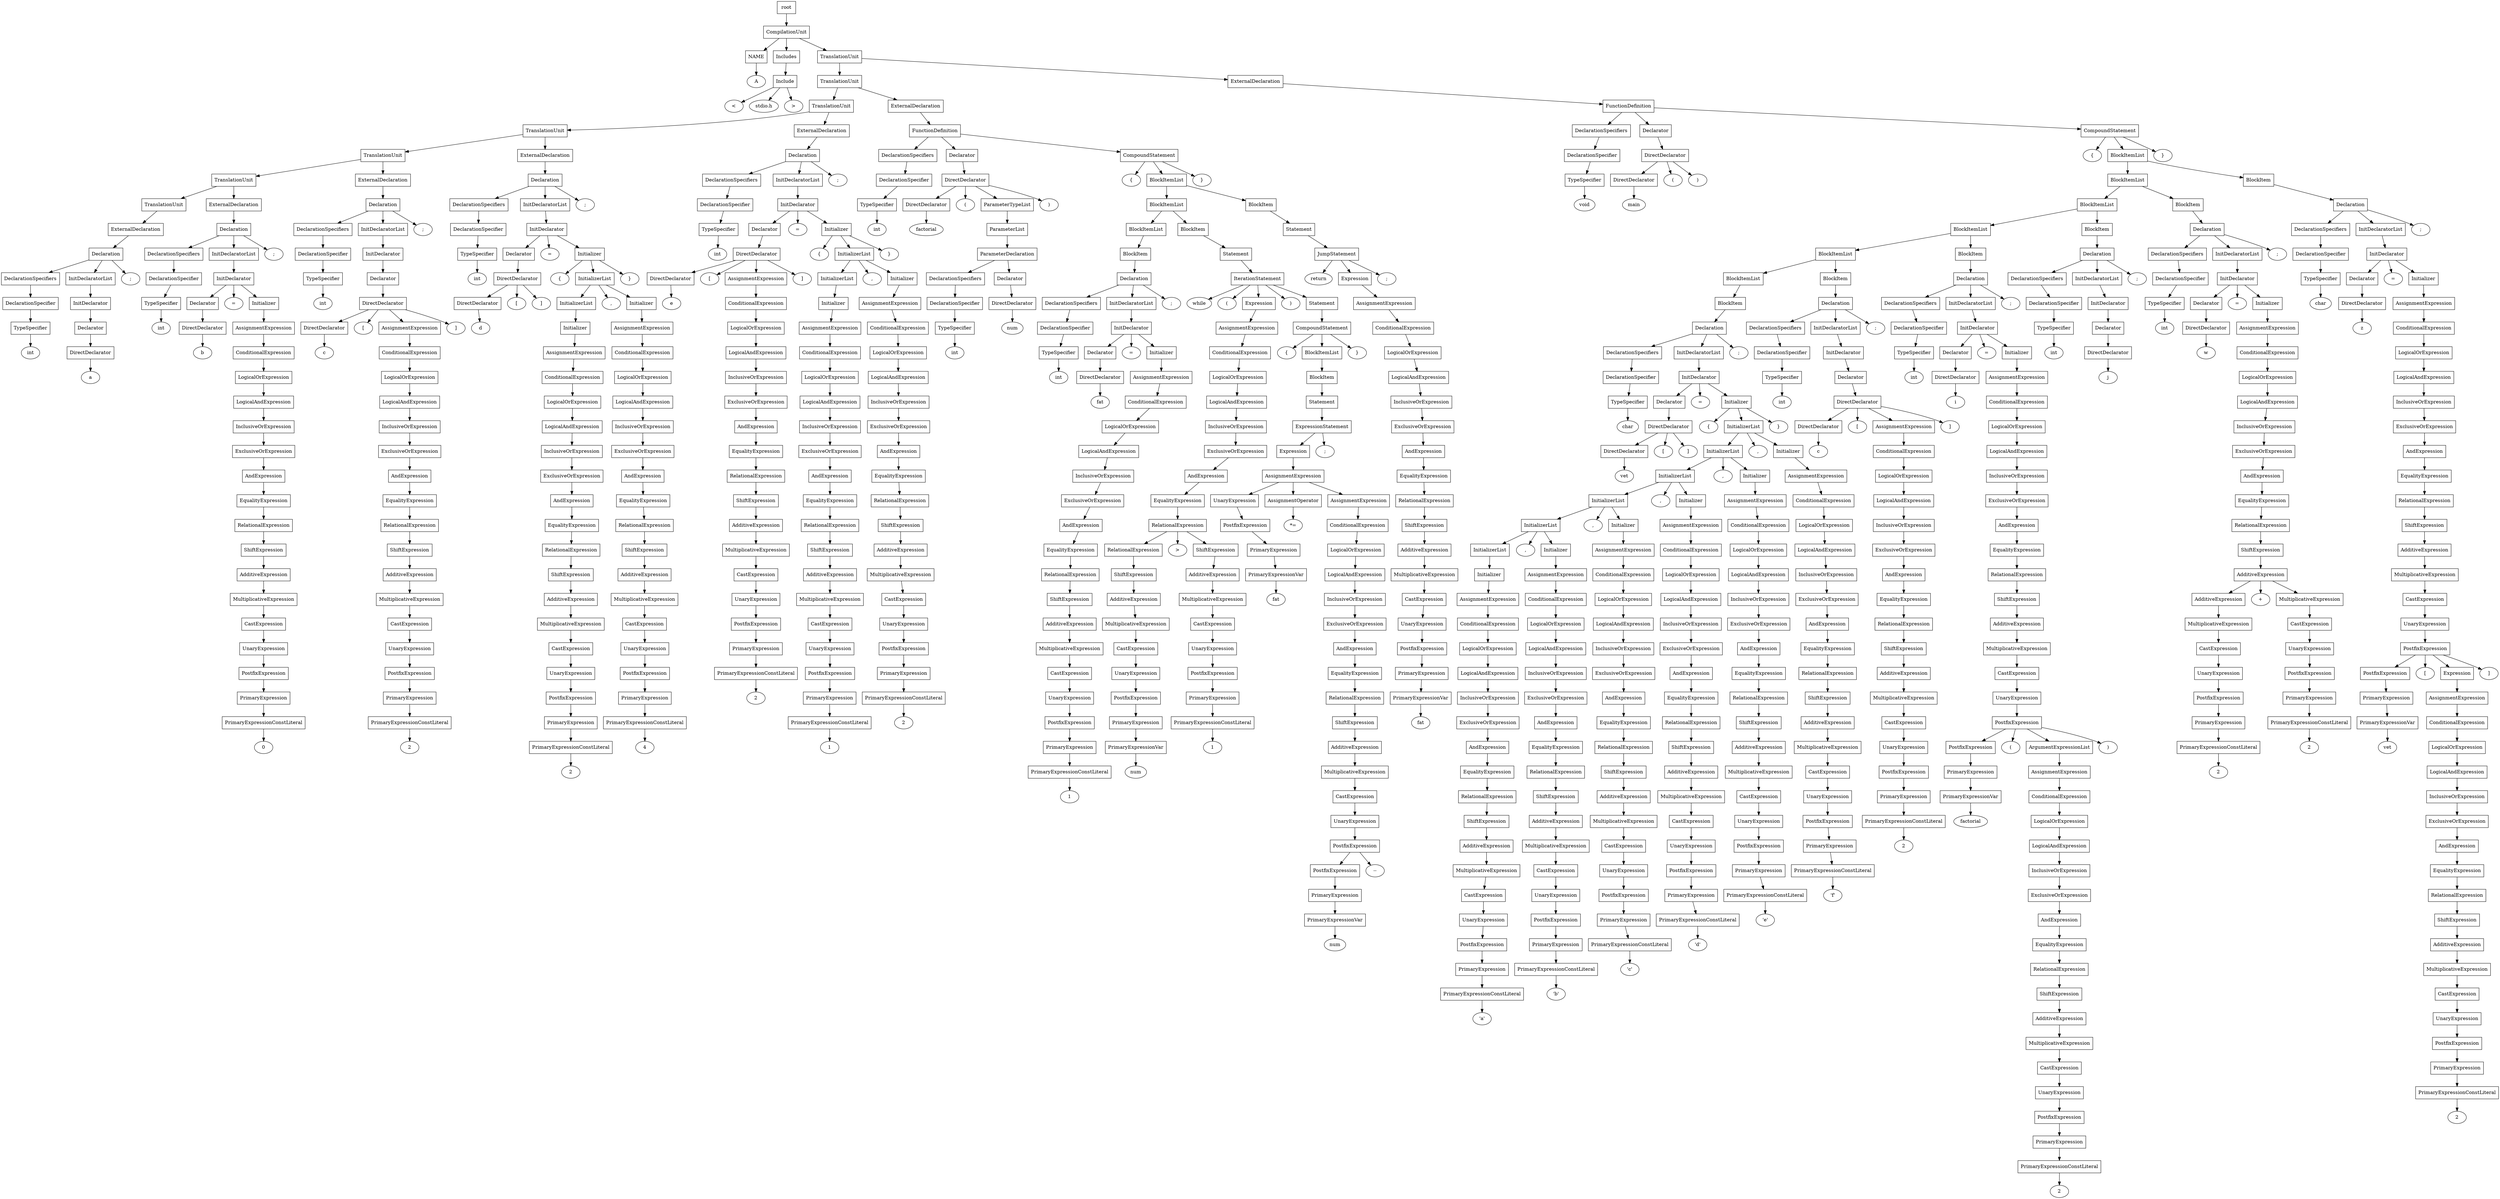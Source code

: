 digraph G {
	splines="TRUE";
	n_0 [label="root", shape="rectangle"]
	n_0 -> n_1
	n_1 [label="CompilationUnit", shape="rectangle"]
	n_1 -> n_2
	n_2 [label="NAME", shape="rectangle"]
	n_2 -> n_5
	n_5 [label="A", shape="ellipse"]
	n_1 -> n_3
	n_3 [label="Includes", shape="rectangle"]
	n_3 -> n_6
	n_6 [label="Include", shape="rectangle"]
	n_6 -> n_9
	n_9 [label="<", shape="ellipse"]
	n_6 -> n_10
	n_10 [label="stdio.h", shape="ellipse"]
	n_6 -> n_11
	n_11 [label=">", shape="ellipse"]
	n_1 -> n_4
	n_4 [label="TranslationUnit", shape="rectangle"]
	n_4 -> n_7
	n_7 [label="TranslationUnit", shape="rectangle"]
	n_7 -> n_12
	n_12 [label="TranslationUnit", shape="rectangle"]
	n_12 -> n_15
	n_15 [label="TranslationUnit", shape="rectangle"]
	n_15 -> n_21
	n_21 [label="TranslationUnit", shape="rectangle"]
	n_21 -> n_32
	n_32 [label="TranslationUnit", shape="rectangle"]
	n_32 -> n_49
	n_49 [label="TranslationUnit", shape="rectangle"]
	n_49 -> n_69
	n_69 [label="ExternalDeclaration", shape="rectangle"]
	n_69 -> n_92
	n_92 [label="Declaration", shape="rectangle"]
	n_92 -> n_119
	n_119 [label="DeclarationSpecifiers", shape="rectangle"]
	n_119 -> n_157
	n_157 [label="DeclarationSpecifier", shape="rectangle"]
	n_157 -> n_200
	n_200 [label="TypeSpecifier", shape="rectangle"]
	n_200 -> n_235
	n_235 [label="int", shape="ellipse"]
	n_92 -> n_120
	n_120 [label="InitDeclaratorList", shape="rectangle"]
	n_120 -> n_158
	n_158 [label="InitDeclarator", shape="rectangle"]
	n_158 -> n_201
	n_201 [label="Declarator", shape="rectangle"]
	n_201 -> n_236
	n_236 [label="DirectDeclarator", shape="rectangle"]
	n_236 -> n_270
	n_270 [label="a", shape="ellipse"]
	n_92 -> n_121
	n_121 [label=";", shape="ellipse"]
	n_32 -> n_50
	n_50 [label="ExternalDeclaration", shape="rectangle"]
	n_50 -> n_70
	n_70 [label="Declaration", shape="rectangle"]
	n_70 -> n_93
	n_93 [label="DeclarationSpecifiers", shape="rectangle"]
	n_93 -> n_122
	n_122 [label="DeclarationSpecifier", shape="rectangle"]
	n_122 -> n_159
	n_159 [label="TypeSpecifier", shape="rectangle"]
	n_159 -> n_202
	n_202 [label="int", shape="ellipse"]
	n_70 -> n_94
	n_94 [label="InitDeclaratorList", shape="rectangle"]
	n_94 -> n_123
	n_123 [label="InitDeclarator", shape="rectangle"]
	n_123 -> n_160
	n_160 [label="Declarator", shape="rectangle"]
	n_160 -> n_203
	n_203 [label="DirectDeclarator", shape="rectangle"]
	n_203 -> n_237
	n_237 [label="b", shape="ellipse"]
	n_123 -> n_161
	n_161 [label="=", shape="ellipse"]
	n_123 -> n_162
	n_162 [label="Initializer", shape="rectangle"]
	n_162 -> n_204
	n_204 [label="AssignmentExpression", shape="rectangle"]
	n_204 -> n_238
	n_238 [label="ConditionalExpression", shape="rectangle"]
	n_238 -> n_271
	n_271 [label="LogicalOrExpression", shape="rectangle"]
	n_271 -> n_294
	n_294 [label="LogicalAndExpression", shape="rectangle"]
	n_294 -> n_316
	n_316 [label="InclusiveOrExpression", shape="rectangle"]
	n_316 -> n_339
	n_339 [label="ExclusiveOrExpression", shape="rectangle"]
	n_339 -> n_362
	n_362 [label="AndExpression", shape="rectangle"]
	n_362 -> n_382
	n_382 [label="EqualityExpression", shape="rectangle"]
	n_382 -> n_404
	n_404 [label="RelationalExpression", shape="rectangle"]
	n_404 -> n_427
	n_427 [label="ShiftExpression", shape="rectangle"]
	n_427 -> n_452
	n_452 [label="AdditiveExpression", shape="rectangle"]
	n_452 -> n_475
	n_475 [label="MultiplicativeExpression", shape="rectangle"]
	n_475 -> n_500
	n_500 [label="CastExpression", shape="rectangle"]
	n_500 -> n_523
	n_523 [label="UnaryExpression", shape="rectangle"]
	n_523 -> n_546
	n_546 [label="PostfixExpression", shape="rectangle"]
	n_546 -> n_572
	n_572 [label="PrimaryExpression", shape="rectangle"]
	n_572 -> n_596
	n_596 [label="PrimaryExpressionConstLiteral", shape="rectangle"]
	n_596 -> n_619
	n_619 [label="0", shape="ellipse"]
	n_70 -> n_95
	n_95 [label=";", shape="ellipse"]
	n_21 -> n_33
	n_33 [label="ExternalDeclaration", shape="rectangle"]
	n_33 -> n_51
	n_51 [label="Declaration", shape="rectangle"]
	n_51 -> n_71
	n_71 [label="DeclarationSpecifiers", shape="rectangle"]
	n_71 -> n_96
	n_96 [label="DeclarationSpecifier", shape="rectangle"]
	n_96 -> n_124
	n_124 [label="TypeSpecifier", shape="rectangle"]
	n_124 -> n_163
	n_163 [label="int", shape="ellipse"]
	n_51 -> n_72
	n_72 [label="InitDeclaratorList", shape="rectangle"]
	n_72 -> n_97
	n_97 [label="InitDeclarator", shape="rectangle"]
	n_97 -> n_125
	n_125 [label="Declarator", shape="rectangle"]
	n_125 -> n_164
	n_164 [label="DirectDeclarator", shape="rectangle"]
	n_164 -> n_205
	n_205 [label="DirectDeclarator", shape="rectangle"]
	n_205 -> n_239
	n_239 [label="c", shape="ellipse"]
	n_164 -> n_206
	n_206 [label="[", shape="ellipse"]
	n_164 -> n_207
	n_207 [label="AssignmentExpression", shape="rectangle"]
	n_207 -> n_240
	n_240 [label="ConditionalExpression", shape="rectangle"]
	n_240 -> n_272
	n_272 [label="LogicalOrExpression", shape="rectangle"]
	n_272 -> n_295
	n_295 [label="LogicalAndExpression", shape="rectangle"]
	n_295 -> n_317
	n_317 [label="InclusiveOrExpression", shape="rectangle"]
	n_317 -> n_340
	n_340 [label="ExclusiveOrExpression", shape="rectangle"]
	n_340 -> n_363
	n_363 [label="AndExpression", shape="rectangle"]
	n_363 -> n_383
	n_383 [label="EqualityExpression", shape="rectangle"]
	n_383 -> n_405
	n_405 [label="RelationalExpression", shape="rectangle"]
	n_405 -> n_428
	n_428 [label="ShiftExpression", shape="rectangle"]
	n_428 -> n_453
	n_453 [label="AdditiveExpression", shape="rectangle"]
	n_453 -> n_476
	n_476 [label="MultiplicativeExpression", shape="rectangle"]
	n_476 -> n_501
	n_501 [label="CastExpression", shape="rectangle"]
	n_501 -> n_524
	n_524 [label="UnaryExpression", shape="rectangle"]
	n_524 -> n_547
	n_547 [label="PostfixExpression", shape="rectangle"]
	n_547 -> n_573
	n_573 [label="PrimaryExpression", shape="rectangle"]
	n_573 -> n_597
	n_597 [label="PrimaryExpressionConstLiteral", shape="rectangle"]
	n_597 -> n_620
	n_620 [label="2", shape="ellipse"]
	n_164 -> n_208
	n_208 [label="]", shape="ellipse"]
	n_51 -> n_73
	n_73 [label=";", shape="ellipse"]
	n_15 -> n_22
	n_22 [label="ExternalDeclaration", shape="rectangle"]
	n_22 -> n_34
	n_34 [label="Declaration", shape="rectangle"]
	n_34 -> n_52
	n_52 [label="DeclarationSpecifiers", shape="rectangle"]
	n_52 -> n_74
	n_74 [label="DeclarationSpecifier", shape="rectangle"]
	n_74 -> n_98
	n_98 [label="TypeSpecifier", shape="rectangle"]
	n_98 -> n_126
	n_126 [label="int", shape="ellipse"]
	n_34 -> n_53
	n_53 [label="InitDeclaratorList", shape="rectangle"]
	n_53 -> n_75
	n_75 [label="InitDeclarator", shape="rectangle"]
	n_75 -> n_99
	n_99 [label="Declarator", shape="rectangle"]
	n_99 -> n_127
	n_127 [label="DirectDeclarator", shape="rectangle"]
	n_127 -> n_165
	n_165 [label="DirectDeclarator", shape="rectangle"]
	n_165 -> n_209
	n_209 [label="d", shape="ellipse"]
	n_127 -> n_166
	n_166 [label="[", shape="ellipse"]
	n_127 -> n_167
	n_167 [label="]", shape="ellipse"]
	n_75 -> n_100
	n_100 [label="=", shape="ellipse"]
	n_75 -> n_101
	n_101 [label="Initializer", shape="rectangle"]
	n_101 -> n_128
	n_128 [label="{", shape="ellipse"]
	n_101 -> n_129
	n_129 [label="InitializerList", shape="rectangle"]
	n_129 -> n_168
	n_168 [label="InitializerList", shape="rectangle"]
	n_168 -> n_210
	n_210 [label="Initializer", shape="rectangle"]
	n_210 -> n_241
	n_241 [label="AssignmentExpression", shape="rectangle"]
	n_241 -> n_273
	n_273 [label="ConditionalExpression", shape="rectangle"]
	n_273 -> n_296
	n_296 [label="LogicalOrExpression", shape="rectangle"]
	n_296 -> n_318
	n_318 [label="LogicalAndExpression", shape="rectangle"]
	n_318 -> n_341
	n_341 [label="InclusiveOrExpression", shape="rectangle"]
	n_341 -> n_364
	n_364 [label="ExclusiveOrExpression", shape="rectangle"]
	n_364 -> n_384
	n_384 [label="AndExpression", shape="rectangle"]
	n_384 -> n_406
	n_406 [label="EqualityExpression", shape="rectangle"]
	n_406 -> n_429
	n_429 [label="RelationalExpression", shape="rectangle"]
	n_429 -> n_454
	n_454 [label="ShiftExpression", shape="rectangle"]
	n_454 -> n_477
	n_477 [label="AdditiveExpression", shape="rectangle"]
	n_477 -> n_502
	n_502 [label="MultiplicativeExpression", shape="rectangle"]
	n_502 -> n_525
	n_525 [label="CastExpression", shape="rectangle"]
	n_525 -> n_548
	n_548 [label="UnaryExpression", shape="rectangle"]
	n_548 -> n_574
	n_574 [label="PostfixExpression", shape="rectangle"]
	n_574 -> n_598
	n_598 [label="PrimaryExpression", shape="rectangle"]
	n_598 -> n_621
	n_621 [label="PrimaryExpressionConstLiteral", shape="rectangle"]
	n_621 -> n_643
	n_643 [label="2", shape="ellipse"]
	n_129 -> n_169
	n_169 [label=",", shape="ellipse"]
	n_129 -> n_170
	n_170 [label="Initializer", shape="rectangle"]
	n_170 -> n_211
	n_211 [label="AssignmentExpression", shape="rectangle"]
	n_211 -> n_242
	n_242 [label="ConditionalExpression", shape="rectangle"]
	n_242 -> n_274
	n_274 [label="LogicalOrExpression", shape="rectangle"]
	n_274 -> n_297
	n_297 [label="LogicalAndExpression", shape="rectangle"]
	n_297 -> n_319
	n_319 [label="InclusiveOrExpression", shape="rectangle"]
	n_319 -> n_342
	n_342 [label="ExclusiveOrExpression", shape="rectangle"]
	n_342 -> n_365
	n_365 [label="AndExpression", shape="rectangle"]
	n_365 -> n_385
	n_385 [label="EqualityExpression", shape="rectangle"]
	n_385 -> n_407
	n_407 [label="RelationalExpression", shape="rectangle"]
	n_407 -> n_430
	n_430 [label="ShiftExpression", shape="rectangle"]
	n_430 -> n_455
	n_455 [label="AdditiveExpression", shape="rectangle"]
	n_455 -> n_478
	n_478 [label="MultiplicativeExpression", shape="rectangle"]
	n_478 -> n_503
	n_503 [label="CastExpression", shape="rectangle"]
	n_503 -> n_526
	n_526 [label="UnaryExpression", shape="rectangle"]
	n_526 -> n_549
	n_549 [label="PostfixExpression", shape="rectangle"]
	n_549 -> n_575
	n_575 [label="PrimaryExpression", shape="rectangle"]
	n_575 -> n_599
	n_599 [label="PrimaryExpressionConstLiteral", shape="rectangle"]
	n_599 -> n_622
	n_622 [label="4", shape="ellipse"]
	n_101 -> n_130
	n_130 [label="}", shape="ellipse"]
	n_34 -> n_54
	n_54 [label=";", shape="ellipse"]
	n_12 -> n_16
	n_16 [label="ExternalDeclaration", shape="rectangle"]
	n_16 -> n_23
	n_23 [label="Declaration", shape="rectangle"]
	n_23 -> n_35
	n_35 [label="DeclarationSpecifiers", shape="rectangle"]
	n_35 -> n_55
	n_55 [label="DeclarationSpecifier", shape="rectangle"]
	n_55 -> n_76
	n_76 [label="TypeSpecifier", shape="rectangle"]
	n_76 -> n_102
	n_102 [label="int", shape="ellipse"]
	n_23 -> n_36
	n_36 [label="InitDeclaratorList", shape="rectangle"]
	n_36 -> n_56
	n_56 [label="InitDeclarator", shape="rectangle"]
	n_56 -> n_77
	n_77 [label="Declarator", shape="rectangle"]
	n_77 -> n_103
	n_103 [label="DirectDeclarator", shape="rectangle"]
	n_103 -> n_131
	n_131 [label="DirectDeclarator", shape="rectangle"]
	n_131 -> n_171
	n_171 [label="e", shape="ellipse"]
	n_103 -> n_132
	n_132 [label="[", shape="ellipse"]
	n_103 -> n_133
	n_133 [label="AssignmentExpression", shape="rectangle"]
	n_133 -> n_172
	n_172 [label="ConditionalExpression", shape="rectangle"]
	n_172 -> n_212
	n_212 [label="LogicalOrExpression", shape="rectangle"]
	n_212 -> n_243
	n_243 [label="LogicalAndExpression", shape="rectangle"]
	n_243 -> n_275
	n_275 [label="InclusiveOrExpression", shape="rectangle"]
	n_275 -> n_298
	n_298 [label="ExclusiveOrExpression", shape="rectangle"]
	n_298 -> n_320
	n_320 [label="AndExpression", shape="rectangle"]
	n_320 -> n_343
	n_343 [label="EqualityExpression", shape="rectangle"]
	n_343 -> n_366
	n_366 [label="RelationalExpression", shape="rectangle"]
	n_366 -> n_386
	n_386 [label="ShiftExpression", shape="rectangle"]
	n_386 -> n_408
	n_408 [label="AdditiveExpression", shape="rectangle"]
	n_408 -> n_431
	n_431 [label="MultiplicativeExpression", shape="rectangle"]
	n_431 -> n_456
	n_456 [label="CastExpression", shape="rectangle"]
	n_456 -> n_479
	n_479 [label="UnaryExpression", shape="rectangle"]
	n_479 -> n_504
	n_504 [label="PostfixExpression", shape="rectangle"]
	n_504 -> n_527
	n_527 [label="PrimaryExpression", shape="rectangle"]
	n_527 -> n_550
	n_550 [label="PrimaryExpressionConstLiteral", shape="rectangle"]
	n_550 -> n_576
	n_576 [label="2", shape="ellipse"]
	n_103 -> n_134
	n_134 [label="]", shape="ellipse"]
	n_56 -> n_78
	n_78 [label="=", shape="ellipse"]
	n_56 -> n_79
	n_79 [label="Initializer", shape="rectangle"]
	n_79 -> n_104
	n_104 [label="{", shape="ellipse"]
	n_79 -> n_105
	n_105 [label="InitializerList", shape="rectangle"]
	n_105 -> n_135
	n_135 [label="InitializerList", shape="rectangle"]
	n_135 -> n_173
	n_173 [label="Initializer", shape="rectangle"]
	n_173 -> n_213
	n_213 [label="AssignmentExpression", shape="rectangle"]
	n_213 -> n_244
	n_244 [label="ConditionalExpression", shape="rectangle"]
	n_244 -> n_276
	n_276 [label="LogicalOrExpression", shape="rectangle"]
	n_276 -> n_299
	n_299 [label="LogicalAndExpression", shape="rectangle"]
	n_299 -> n_321
	n_321 [label="InclusiveOrExpression", shape="rectangle"]
	n_321 -> n_344
	n_344 [label="ExclusiveOrExpression", shape="rectangle"]
	n_344 -> n_367
	n_367 [label="AndExpression", shape="rectangle"]
	n_367 -> n_387
	n_387 [label="EqualityExpression", shape="rectangle"]
	n_387 -> n_409
	n_409 [label="RelationalExpression", shape="rectangle"]
	n_409 -> n_432
	n_432 [label="ShiftExpression", shape="rectangle"]
	n_432 -> n_457
	n_457 [label="AdditiveExpression", shape="rectangle"]
	n_457 -> n_480
	n_480 [label="MultiplicativeExpression", shape="rectangle"]
	n_480 -> n_505
	n_505 [label="CastExpression", shape="rectangle"]
	n_505 -> n_528
	n_528 [label="UnaryExpression", shape="rectangle"]
	n_528 -> n_551
	n_551 [label="PostfixExpression", shape="rectangle"]
	n_551 -> n_577
	n_577 [label="PrimaryExpression", shape="rectangle"]
	n_577 -> n_600
	n_600 [label="PrimaryExpressionConstLiteral", shape="rectangle"]
	n_600 -> n_623
	n_623 [label="1", shape="ellipse"]
	n_105 -> n_136
	n_136 [label=",", shape="ellipse"]
	n_105 -> n_137
	n_137 [label="Initializer", shape="rectangle"]
	n_137 -> n_174
	n_174 [label="AssignmentExpression", shape="rectangle"]
	n_174 -> n_214
	n_214 [label="ConditionalExpression", shape="rectangle"]
	n_214 -> n_245
	n_245 [label="LogicalOrExpression", shape="rectangle"]
	n_245 -> n_277
	n_277 [label="LogicalAndExpression", shape="rectangle"]
	n_277 -> n_300
	n_300 [label="InclusiveOrExpression", shape="rectangle"]
	n_300 -> n_322
	n_322 [label="ExclusiveOrExpression", shape="rectangle"]
	n_322 -> n_345
	n_345 [label="AndExpression", shape="rectangle"]
	n_345 -> n_368
	n_368 [label="EqualityExpression", shape="rectangle"]
	n_368 -> n_388
	n_388 [label="RelationalExpression", shape="rectangle"]
	n_388 -> n_410
	n_410 [label="ShiftExpression", shape="rectangle"]
	n_410 -> n_433
	n_433 [label="AdditiveExpression", shape="rectangle"]
	n_433 -> n_458
	n_458 [label="MultiplicativeExpression", shape="rectangle"]
	n_458 -> n_481
	n_481 [label="CastExpression", shape="rectangle"]
	n_481 -> n_506
	n_506 [label="UnaryExpression", shape="rectangle"]
	n_506 -> n_529
	n_529 [label="PostfixExpression", shape="rectangle"]
	n_529 -> n_552
	n_552 [label="PrimaryExpression", shape="rectangle"]
	n_552 -> n_578
	n_578 [label="PrimaryExpressionConstLiteral", shape="rectangle"]
	n_578 -> n_601
	n_601 [label="2", shape="ellipse"]
	n_79 -> n_106
	n_106 [label="}", shape="ellipse"]
	n_23 -> n_37
	n_37 [label=";", shape="ellipse"]
	n_7 -> n_13
	n_13 [label="ExternalDeclaration", shape="rectangle"]
	n_13 -> n_17
	n_17 [label="FunctionDefinition", shape="rectangle"]
	n_17 -> n_24
	n_24 [label="DeclarationSpecifiers", shape="rectangle"]
	n_24 -> n_38
	n_38 [label="DeclarationSpecifier", shape="rectangle"]
	n_38 -> n_57
	n_57 [label="TypeSpecifier", shape="rectangle"]
	n_57 -> n_80
	n_80 [label="int", shape="ellipse"]
	n_17 -> n_25
	n_25 [label="Declarator", shape="rectangle"]
	n_25 -> n_39
	n_39 [label="DirectDeclarator", shape="rectangle"]
	n_39 -> n_58
	n_58 [label="DirectDeclarator", shape="rectangle"]
	n_58 -> n_81
	n_81 [label="factorial", shape="ellipse"]
	n_39 -> n_59
	n_59 [label="(", shape="ellipse"]
	n_39 -> n_60
	n_60 [label="ParameterTypeList", shape="rectangle"]
	n_60 -> n_82
	n_82 [label="ParameterList", shape="rectangle"]
	n_82 -> n_107
	n_107 [label="ParameterDeclaration", shape="rectangle"]
	n_107 -> n_138
	n_138 [label="DeclarationSpecifiers", shape="rectangle"]
	n_138 -> n_175
	n_175 [label="DeclarationSpecifier", shape="rectangle"]
	n_175 -> n_215
	n_215 [label="TypeSpecifier", shape="rectangle"]
	n_215 -> n_246
	n_246 [label="int", shape="ellipse"]
	n_107 -> n_139
	n_139 [label="Declarator", shape="rectangle"]
	n_139 -> n_176
	n_176 [label="DirectDeclarator", shape="rectangle"]
	n_176 -> n_216
	n_216 [label="num", shape="ellipse"]
	n_39 -> n_61
	n_61 [label=")", shape="ellipse"]
	n_17 -> n_26
	n_26 [label="CompoundStatement", shape="rectangle"]
	n_26 -> n_40
	n_40 [label="{", shape="ellipse"]
	n_26 -> n_41
	n_41 [label="BlockItemList", shape="rectangle"]
	n_41 -> n_62
	n_62 [label="BlockItemList", shape="rectangle"]
	n_62 -> n_83
	n_83 [label="BlockItemList", shape="rectangle"]
	n_83 -> n_108
	n_108 [label="BlockItem", shape="rectangle"]
	n_108 -> n_140
	n_140 [label="Declaration", shape="rectangle"]
	n_140 -> n_177
	n_177 [label="DeclarationSpecifiers", shape="rectangle"]
	n_177 -> n_217
	n_217 [label="DeclarationSpecifier", shape="rectangle"]
	n_217 -> n_247
	n_247 [label="TypeSpecifier", shape="rectangle"]
	n_247 -> n_278
	n_278 [label="int", shape="ellipse"]
	n_140 -> n_178
	n_178 [label="InitDeclaratorList", shape="rectangle"]
	n_178 -> n_218
	n_218 [label="InitDeclarator", shape="rectangle"]
	n_218 -> n_248
	n_248 [label="Declarator", shape="rectangle"]
	n_248 -> n_279
	n_279 [label="DirectDeclarator", shape="rectangle"]
	n_279 -> n_301
	n_301 [label="fat", shape="ellipse"]
	n_218 -> n_249
	n_249 [label="=", shape="ellipse"]
	n_218 -> n_250
	n_250 [label="Initializer", shape="rectangle"]
	n_250 -> n_280
	n_280 [label="AssignmentExpression", shape="rectangle"]
	n_280 -> n_302
	n_302 [label="ConditionalExpression", shape="rectangle"]
	n_302 -> n_323
	n_323 [label="LogicalOrExpression", shape="rectangle"]
	n_323 -> n_346
	n_346 [label="LogicalAndExpression", shape="rectangle"]
	n_346 -> n_369
	n_369 [label="InclusiveOrExpression", shape="rectangle"]
	n_369 -> n_389
	n_389 [label="ExclusiveOrExpression", shape="rectangle"]
	n_389 -> n_411
	n_411 [label="AndExpression", shape="rectangle"]
	n_411 -> n_434
	n_434 [label="EqualityExpression", shape="rectangle"]
	n_434 -> n_459
	n_459 [label="RelationalExpression", shape="rectangle"]
	n_459 -> n_482
	n_482 [label="ShiftExpression", shape="rectangle"]
	n_482 -> n_507
	n_507 [label="AdditiveExpression", shape="rectangle"]
	n_507 -> n_530
	n_530 [label="MultiplicativeExpression", shape="rectangle"]
	n_530 -> n_553
	n_553 [label="CastExpression", shape="rectangle"]
	n_553 -> n_579
	n_579 [label="UnaryExpression", shape="rectangle"]
	n_579 -> n_602
	n_602 [label="PostfixExpression", shape="rectangle"]
	n_602 -> n_624
	n_624 [label="PrimaryExpression", shape="rectangle"]
	n_624 -> n_644
	n_644 [label="PrimaryExpressionConstLiteral", shape="rectangle"]
	n_644 -> n_658
	n_658 [label="1", shape="ellipse"]
	n_140 -> n_179
	n_179 [label=";", shape="ellipse"]
	n_62 -> n_84
	n_84 [label="BlockItem", shape="rectangle"]
	n_84 -> n_109
	n_109 [label="Statement", shape="rectangle"]
	n_109 -> n_141
	n_141 [label="IterationStatement", shape="rectangle"]
	n_141 -> n_180
	n_180 [label="while", shape="ellipse"]
	n_141 -> n_181
	n_181 [label="(", shape="ellipse"]
	n_141 -> n_182
	n_182 [label="Expression", shape="rectangle"]
	n_182 -> n_219
	n_219 [label="AssignmentExpression", shape="rectangle"]
	n_219 -> n_251
	n_251 [label="ConditionalExpression", shape="rectangle"]
	n_251 -> n_281
	n_281 [label="LogicalOrExpression", shape="rectangle"]
	n_281 -> n_303
	n_303 [label="LogicalAndExpression", shape="rectangle"]
	n_303 -> n_324
	n_324 [label="InclusiveOrExpression", shape="rectangle"]
	n_324 -> n_347
	n_347 [label="ExclusiveOrExpression", shape="rectangle"]
	n_347 -> n_370
	n_370 [label="AndExpression", shape="rectangle"]
	n_370 -> n_390
	n_390 [label="EqualityExpression", shape="rectangle"]
	n_390 -> n_412
	n_412 [label="RelationalExpression", shape="rectangle"]
	n_412 -> n_435
	n_435 [label="RelationalExpression", shape="rectangle"]
	n_435 -> n_460
	n_460 [label="ShiftExpression", shape="rectangle"]
	n_460 -> n_483
	n_483 [label="AdditiveExpression", shape="rectangle"]
	n_483 -> n_508
	n_508 [label="MultiplicativeExpression", shape="rectangle"]
	n_508 -> n_531
	n_531 [label="CastExpression", shape="rectangle"]
	n_531 -> n_554
	n_554 [label="UnaryExpression", shape="rectangle"]
	n_554 -> n_580
	n_580 [label="PostfixExpression", shape="rectangle"]
	n_580 -> n_603
	n_603 [label="PrimaryExpression", shape="rectangle"]
	n_603 -> n_625
	n_625 [label="PrimaryExpressionVar", shape="rectangle"]
	n_625 -> n_645
	n_645 [label="num", shape="ellipse"]
	n_412 -> n_436
	n_436 [label=">", shape="ellipse"]
	n_412 -> n_437
	n_437 [label="ShiftExpression", shape="rectangle"]
	n_437 -> n_461
	n_461 [label="AdditiveExpression", shape="rectangle"]
	n_461 -> n_484
	n_484 [label="MultiplicativeExpression", shape="rectangle"]
	n_484 -> n_509
	n_509 [label="CastExpression", shape="rectangle"]
	n_509 -> n_532
	n_532 [label="UnaryExpression", shape="rectangle"]
	n_532 -> n_555
	n_555 [label="PostfixExpression", shape="rectangle"]
	n_555 -> n_581
	n_581 [label="PrimaryExpression", shape="rectangle"]
	n_581 -> n_604
	n_604 [label="PrimaryExpressionConstLiteral", shape="rectangle"]
	n_604 -> n_626
	n_626 [label="1", shape="ellipse"]
	n_141 -> n_183
	n_183 [label=")", shape="ellipse"]
	n_141 -> n_184
	n_184 [label="Statement", shape="rectangle"]
	n_184 -> n_220
	n_220 [label="CompoundStatement", shape="rectangle"]
	n_220 -> n_252
	n_252 [label="{", shape="ellipse"]
	n_220 -> n_253
	n_253 [label="BlockItemList", shape="rectangle"]
	n_253 -> n_282
	n_282 [label="BlockItem", shape="rectangle"]
	n_282 -> n_304
	n_304 [label="Statement", shape="rectangle"]
	n_304 -> n_325
	n_325 [label="ExpressionStatement", shape="rectangle"]
	n_325 -> n_348
	n_348 [label="Expression", shape="rectangle"]
	n_348 -> n_371
	n_371 [label="AssignmentExpression", shape="rectangle"]
	n_371 -> n_391
	n_391 [label="UnaryExpression", shape="rectangle"]
	n_391 -> n_413
	n_413 [label="PostfixExpression", shape="rectangle"]
	n_413 -> n_438
	n_438 [label="PrimaryExpression", shape="rectangle"]
	n_438 -> n_462
	n_462 [label="PrimaryExpressionVar", shape="rectangle"]
	n_462 -> n_485
	n_485 [label="fat", shape="ellipse"]
	n_371 -> n_392
	n_392 [label="AssignmentOperator", shape="rectangle"]
	n_392 -> n_414
	n_414 [label="*=", shape="ellipse"]
	n_371 -> n_393
	n_393 [label="AssignmentExpression", shape="rectangle"]
	n_393 -> n_415
	n_415 [label="ConditionalExpression", shape="rectangle"]
	n_415 -> n_439
	n_439 [label="LogicalOrExpression", shape="rectangle"]
	n_439 -> n_463
	n_463 [label="LogicalAndExpression", shape="rectangle"]
	n_463 -> n_486
	n_486 [label="InclusiveOrExpression", shape="rectangle"]
	n_486 -> n_510
	n_510 [label="ExclusiveOrExpression", shape="rectangle"]
	n_510 -> n_533
	n_533 [label="AndExpression", shape="rectangle"]
	n_533 -> n_556
	n_556 [label="EqualityExpression", shape="rectangle"]
	n_556 -> n_582
	n_582 [label="RelationalExpression", shape="rectangle"]
	n_582 -> n_605
	n_605 [label="ShiftExpression", shape="rectangle"]
	n_605 -> n_627
	n_627 [label="AdditiveExpression", shape="rectangle"]
	n_627 -> n_646
	n_646 [label="MultiplicativeExpression", shape="rectangle"]
	n_646 -> n_659
	n_659 [label="CastExpression", shape="rectangle"]
	n_659 -> n_670
	n_670 [label="UnaryExpression", shape="rectangle"]
	n_670 -> n_681
	n_681 [label="PostfixExpression", shape="rectangle"]
	n_681 -> n_691
	n_691 [label="PostfixExpression", shape="rectangle"]
	n_691 -> n_701
	n_701 [label="PrimaryExpression", shape="rectangle"]
	n_701 -> n_710
	n_710 [label="PrimaryExpressionVar", shape="rectangle"]
	n_710 -> n_718
	n_718 [label="num", shape="ellipse"]
	n_681 -> n_692
	n_692 [label="--", shape="ellipse"]
	n_325 -> n_349
	n_349 [label=";", shape="ellipse"]
	n_220 -> n_254
	n_254 [label="}", shape="ellipse"]
	n_41 -> n_63
	n_63 [label="BlockItem", shape="rectangle"]
	n_63 -> n_85
	n_85 [label="Statement", shape="rectangle"]
	n_85 -> n_110
	n_110 [label="JumpStatement", shape="rectangle"]
	n_110 -> n_142
	n_142 [label="return", shape="ellipse"]
	n_110 -> n_143
	n_143 [label="Expression", shape="rectangle"]
	n_143 -> n_185
	n_185 [label="AssignmentExpression", shape="rectangle"]
	n_185 -> n_221
	n_221 [label="ConditionalExpression", shape="rectangle"]
	n_221 -> n_255
	n_255 [label="LogicalOrExpression", shape="rectangle"]
	n_255 -> n_283
	n_283 [label="LogicalAndExpression", shape="rectangle"]
	n_283 -> n_305
	n_305 [label="InclusiveOrExpression", shape="rectangle"]
	n_305 -> n_326
	n_326 [label="ExclusiveOrExpression", shape="rectangle"]
	n_326 -> n_350
	n_350 [label="AndExpression", shape="rectangle"]
	n_350 -> n_372
	n_372 [label="EqualityExpression", shape="rectangle"]
	n_372 -> n_394
	n_394 [label="RelationalExpression", shape="rectangle"]
	n_394 -> n_416
	n_416 [label="ShiftExpression", shape="rectangle"]
	n_416 -> n_440
	n_440 [label="AdditiveExpression", shape="rectangle"]
	n_440 -> n_464
	n_464 [label="MultiplicativeExpression", shape="rectangle"]
	n_464 -> n_487
	n_487 [label="CastExpression", shape="rectangle"]
	n_487 -> n_511
	n_511 [label="UnaryExpression", shape="rectangle"]
	n_511 -> n_534
	n_534 [label="PostfixExpression", shape="rectangle"]
	n_534 -> n_557
	n_557 [label="PrimaryExpression", shape="rectangle"]
	n_557 -> n_583
	n_583 [label="PrimaryExpressionVar", shape="rectangle"]
	n_583 -> n_606
	n_606 [label="fat", shape="ellipse"]
	n_110 -> n_144
	n_144 [label=";", shape="ellipse"]
	n_26 -> n_42
	n_42 [label="}", shape="ellipse"]
	n_4 -> n_8
	n_8 [label="ExternalDeclaration", shape="rectangle"]
	n_8 -> n_14
	n_14 [label="FunctionDefinition", shape="rectangle"]
	n_14 -> n_18
	n_18 [label="DeclarationSpecifiers", shape="rectangle"]
	n_18 -> n_27
	n_27 [label="DeclarationSpecifier", shape="rectangle"]
	n_27 -> n_43
	n_43 [label="TypeSpecifier", shape="rectangle"]
	n_43 -> n_64
	n_64 [label="void", shape="ellipse"]
	n_14 -> n_19
	n_19 [label="Declarator", shape="rectangle"]
	n_19 -> n_28
	n_28 [label="DirectDeclarator", shape="rectangle"]
	n_28 -> n_44
	n_44 [label="DirectDeclarator", shape="rectangle"]
	n_44 -> n_65
	n_65 [label="main", shape="ellipse"]
	n_28 -> n_45
	n_45 [label="(", shape="ellipse"]
	n_28 -> n_46
	n_46 [label=")", shape="ellipse"]
	n_14 -> n_20
	n_20 [label="CompoundStatement", shape="rectangle"]
	n_20 -> n_29
	n_29 [label="{", shape="ellipse"]
	n_20 -> n_30
	n_30 [label="BlockItemList", shape="rectangle"]
	n_30 -> n_47
	n_47 [label="BlockItemList", shape="rectangle"]
	n_47 -> n_66
	n_66 [label="BlockItemList", shape="rectangle"]
	n_66 -> n_86
	n_86 [label="BlockItemList", shape="rectangle"]
	n_86 -> n_111
	n_111 [label="BlockItemList", shape="rectangle"]
	n_111 -> n_145
	n_145 [label="BlockItemList", shape="rectangle"]
	n_145 -> n_186
	n_186 [label="BlockItem", shape="rectangle"]
	n_186 -> n_222
	n_222 [label="Declaration", shape="rectangle"]
	n_222 -> n_256
	n_256 [label="DeclarationSpecifiers", shape="rectangle"]
	n_256 -> n_284
	n_284 [label="DeclarationSpecifier", shape="rectangle"]
	n_284 -> n_306
	n_306 [label="TypeSpecifier", shape="rectangle"]
	n_306 -> n_327
	n_327 [label="char", shape="ellipse"]
	n_222 -> n_257
	n_257 [label="InitDeclaratorList", shape="rectangle"]
	n_257 -> n_285
	n_285 [label="InitDeclarator", shape="rectangle"]
	n_285 -> n_307
	n_307 [label="Declarator", shape="rectangle"]
	n_307 -> n_328
	n_328 [label="DirectDeclarator", shape="rectangle"]
	n_328 -> n_351
	n_351 [label="DirectDeclarator", shape="rectangle"]
	n_351 -> n_373
	n_373 [label="vet", shape="ellipse"]
	n_328 -> n_352
	n_352 [label="[", shape="ellipse"]
	n_328 -> n_353
	n_353 [label="]", shape="ellipse"]
	n_285 -> n_308
	n_308 [label="=", shape="ellipse"]
	n_285 -> n_309
	n_309 [label="Initializer", shape="rectangle"]
	n_309 -> n_329
	n_329 [label="{", shape="ellipse"]
	n_309 -> n_330
	n_330 [label="InitializerList", shape="rectangle"]
	n_330 -> n_354
	n_354 [label="InitializerList", shape="rectangle"]
	n_354 -> n_374
	n_374 [label="InitializerList", shape="rectangle"]
	n_374 -> n_395
	n_395 [label="InitializerList", shape="rectangle"]
	n_395 -> n_417
	n_417 [label="InitializerList", shape="rectangle"]
	n_417 -> n_441
	n_441 [label="InitializerList", shape="rectangle"]
	n_441 -> n_465
	n_465 [label="Initializer", shape="rectangle"]
	n_465 -> n_488
	n_488 [label="AssignmentExpression", shape="rectangle"]
	n_488 -> n_512
	n_512 [label="ConditionalExpression", shape="rectangle"]
	n_512 -> n_535
	n_535 [label="LogicalOrExpression", shape="rectangle"]
	n_535 -> n_558
	n_558 [label="LogicalAndExpression", shape="rectangle"]
	n_558 -> n_584
	n_584 [label="InclusiveOrExpression", shape="rectangle"]
	n_584 -> n_607
	n_607 [label="ExclusiveOrExpression", shape="rectangle"]
	n_607 -> n_628
	n_628 [label="AndExpression", shape="rectangle"]
	n_628 -> n_647
	n_647 [label="EqualityExpression", shape="rectangle"]
	n_647 -> n_660
	n_660 [label="RelationalExpression", shape="rectangle"]
	n_660 -> n_671
	n_671 [label="ShiftExpression", shape="rectangle"]
	n_671 -> n_682
	n_682 [label="AdditiveExpression", shape="rectangle"]
	n_682 -> n_693
	n_693 [label="MultiplicativeExpression", shape="rectangle"]
	n_693 -> n_702
	n_702 [label="CastExpression", shape="rectangle"]
	n_702 -> n_711
	n_711 [label="UnaryExpression", shape="rectangle"]
	n_711 -> n_719
	n_719 [label="PostfixExpression", shape="rectangle"]
	n_719 -> n_725
	n_725 [label="PrimaryExpression", shape="rectangle"]
	n_725 -> n_730
	n_730 [label="PrimaryExpressionConstLiteral", shape="rectangle"]
	n_730 -> n_734
	n_734 [label="'a'", shape="ellipse"]
	n_417 -> n_442
	n_442 [label=",", shape="ellipse"]
	n_417 -> n_443
	n_443 [label="Initializer", shape="rectangle"]
	n_443 -> n_466
	n_466 [label="AssignmentExpression", shape="rectangle"]
	n_466 -> n_489
	n_489 [label="ConditionalExpression", shape="rectangle"]
	n_489 -> n_513
	n_513 [label="LogicalOrExpression", shape="rectangle"]
	n_513 -> n_536
	n_536 [label="LogicalAndExpression", shape="rectangle"]
	n_536 -> n_559
	n_559 [label="InclusiveOrExpression", shape="rectangle"]
	n_559 -> n_585
	n_585 [label="ExclusiveOrExpression", shape="rectangle"]
	n_585 -> n_608
	n_608 [label="AndExpression", shape="rectangle"]
	n_608 -> n_629
	n_629 [label="EqualityExpression", shape="rectangle"]
	n_629 -> n_648
	n_648 [label="RelationalExpression", shape="rectangle"]
	n_648 -> n_661
	n_661 [label="ShiftExpression", shape="rectangle"]
	n_661 -> n_672
	n_672 [label="AdditiveExpression", shape="rectangle"]
	n_672 -> n_683
	n_683 [label="MultiplicativeExpression", shape="rectangle"]
	n_683 -> n_694
	n_694 [label="CastExpression", shape="rectangle"]
	n_694 -> n_703
	n_703 [label="UnaryExpression", shape="rectangle"]
	n_703 -> n_712
	n_712 [label="PostfixExpression", shape="rectangle"]
	n_712 -> n_720
	n_720 [label="PrimaryExpression", shape="rectangle"]
	n_720 -> n_726
	n_726 [label="PrimaryExpressionConstLiteral", shape="rectangle"]
	n_726 -> n_731
	n_731 [label="'b'", shape="ellipse"]
	n_395 -> n_418
	n_418 [label=",", shape="ellipse"]
	n_395 -> n_419
	n_419 [label="Initializer", shape="rectangle"]
	n_419 -> n_444
	n_444 [label="AssignmentExpression", shape="rectangle"]
	n_444 -> n_467
	n_467 [label="ConditionalExpression", shape="rectangle"]
	n_467 -> n_490
	n_490 [label="LogicalOrExpression", shape="rectangle"]
	n_490 -> n_514
	n_514 [label="LogicalAndExpression", shape="rectangle"]
	n_514 -> n_537
	n_537 [label="InclusiveOrExpression", shape="rectangle"]
	n_537 -> n_560
	n_560 [label="ExclusiveOrExpression", shape="rectangle"]
	n_560 -> n_586
	n_586 [label="AndExpression", shape="rectangle"]
	n_586 -> n_609
	n_609 [label="EqualityExpression", shape="rectangle"]
	n_609 -> n_630
	n_630 [label="RelationalExpression", shape="rectangle"]
	n_630 -> n_649
	n_649 [label="ShiftExpression", shape="rectangle"]
	n_649 -> n_662
	n_662 [label="AdditiveExpression", shape="rectangle"]
	n_662 -> n_673
	n_673 [label="MultiplicativeExpression", shape="rectangle"]
	n_673 -> n_684
	n_684 [label="CastExpression", shape="rectangle"]
	n_684 -> n_695
	n_695 [label="UnaryExpression", shape="rectangle"]
	n_695 -> n_704
	n_704 [label="PostfixExpression", shape="rectangle"]
	n_704 -> n_713
	n_713 [label="PrimaryExpression", shape="rectangle"]
	n_713 -> n_721
	n_721 [label="PrimaryExpressionConstLiteral", shape="rectangle"]
	n_721 -> n_727
	n_727 [label="'c'", shape="ellipse"]
	n_374 -> n_396
	n_396 [label=",", shape="ellipse"]
	n_374 -> n_397
	n_397 [label="Initializer", shape="rectangle"]
	n_397 -> n_420
	n_420 [label="AssignmentExpression", shape="rectangle"]
	n_420 -> n_445
	n_445 [label="ConditionalExpression", shape="rectangle"]
	n_445 -> n_468
	n_468 [label="LogicalOrExpression", shape="rectangle"]
	n_468 -> n_491
	n_491 [label="LogicalAndExpression", shape="rectangle"]
	n_491 -> n_515
	n_515 [label="InclusiveOrExpression", shape="rectangle"]
	n_515 -> n_538
	n_538 [label="ExclusiveOrExpression", shape="rectangle"]
	n_538 -> n_561
	n_561 [label="AndExpression", shape="rectangle"]
	n_561 -> n_587
	n_587 [label="EqualityExpression", shape="rectangle"]
	n_587 -> n_610
	n_610 [label="RelationalExpression", shape="rectangle"]
	n_610 -> n_631
	n_631 [label="ShiftExpression", shape="rectangle"]
	n_631 -> n_650
	n_650 [label="AdditiveExpression", shape="rectangle"]
	n_650 -> n_663
	n_663 [label="MultiplicativeExpression", shape="rectangle"]
	n_663 -> n_674
	n_674 [label="CastExpression", shape="rectangle"]
	n_674 -> n_685
	n_685 [label="UnaryExpression", shape="rectangle"]
	n_685 -> n_696
	n_696 [label="PostfixExpression", shape="rectangle"]
	n_696 -> n_705
	n_705 [label="PrimaryExpression", shape="rectangle"]
	n_705 -> n_714
	n_714 [label="PrimaryExpressionConstLiteral", shape="rectangle"]
	n_714 -> n_722
	n_722 [label="'d'", shape="ellipse"]
	n_354 -> n_375
	n_375 [label=",", shape="ellipse"]
	n_354 -> n_376
	n_376 [label="Initializer", shape="rectangle"]
	n_376 -> n_398
	n_398 [label="AssignmentExpression", shape="rectangle"]
	n_398 -> n_421
	n_421 [label="ConditionalExpression", shape="rectangle"]
	n_421 -> n_446
	n_446 [label="LogicalOrExpression", shape="rectangle"]
	n_446 -> n_469
	n_469 [label="LogicalAndExpression", shape="rectangle"]
	n_469 -> n_492
	n_492 [label="InclusiveOrExpression", shape="rectangle"]
	n_492 -> n_516
	n_516 [label="ExclusiveOrExpression", shape="rectangle"]
	n_516 -> n_539
	n_539 [label="AndExpression", shape="rectangle"]
	n_539 -> n_562
	n_562 [label="EqualityExpression", shape="rectangle"]
	n_562 -> n_588
	n_588 [label="RelationalExpression", shape="rectangle"]
	n_588 -> n_611
	n_611 [label="ShiftExpression", shape="rectangle"]
	n_611 -> n_632
	n_632 [label="AdditiveExpression", shape="rectangle"]
	n_632 -> n_651
	n_651 [label="MultiplicativeExpression", shape="rectangle"]
	n_651 -> n_664
	n_664 [label="CastExpression", shape="rectangle"]
	n_664 -> n_675
	n_675 [label="UnaryExpression", shape="rectangle"]
	n_675 -> n_686
	n_686 [label="PostfixExpression", shape="rectangle"]
	n_686 -> n_697
	n_697 [label="PrimaryExpression", shape="rectangle"]
	n_697 -> n_706
	n_706 [label="PrimaryExpressionConstLiteral", shape="rectangle"]
	n_706 -> n_715
	n_715 [label="'e'", shape="ellipse"]
	n_330 -> n_355
	n_355 [label=",", shape="ellipse"]
	n_330 -> n_356
	n_356 [label="Initializer", shape="rectangle"]
	n_356 -> n_377
	n_377 [label="AssignmentExpression", shape="rectangle"]
	n_377 -> n_399
	n_399 [label="ConditionalExpression", shape="rectangle"]
	n_399 -> n_422
	n_422 [label="LogicalOrExpression", shape="rectangle"]
	n_422 -> n_447
	n_447 [label="LogicalAndExpression", shape="rectangle"]
	n_447 -> n_470
	n_470 [label="InclusiveOrExpression", shape="rectangle"]
	n_470 -> n_493
	n_493 [label="ExclusiveOrExpression", shape="rectangle"]
	n_493 -> n_517
	n_517 [label="AndExpression", shape="rectangle"]
	n_517 -> n_540
	n_540 [label="EqualityExpression", shape="rectangle"]
	n_540 -> n_563
	n_563 [label="RelationalExpression", shape="rectangle"]
	n_563 -> n_589
	n_589 [label="ShiftExpression", shape="rectangle"]
	n_589 -> n_612
	n_612 [label="AdditiveExpression", shape="rectangle"]
	n_612 -> n_633
	n_633 [label="MultiplicativeExpression", shape="rectangle"]
	n_633 -> n_652
	n_652 [label="CastExpression", shape="rectangle"]
	n_652 -> n_665
	n_665 [label="UnaryExpression", shape="rectangle"]
	n_665 -> n_676
	n_676 [label="PostfixExpression", shape="rectangle"]
	n_676 -> n_687
	n_687 [label="PrimaryExpression", shape="rectangle"]
	n_687 -> n_698
	n_698 [label="PrimaryExpressionConstLiteral", shape="rectangle"]
	n_698 -> n_707
	n_707 [label="'f'", shape="ellipse"]
	n_309 -> n_331
	n_331 [label="}", shape="ellipse"]
	n_222 -> n_258
	n_258 [label=";", shape="ellipse"]
	n_111 -> n_146
	n_146 [label="BlockItem", shape="rectangle"]
	n_146 -> n_187
	n_187 [label="Declaration", shape="rectangle"]
	n_187 -> n_223
	n_223 [label="DeclarationSpecifiers", shape="rectangle"]
	n_223 -> n_259
	n_259 [label="DeclarationSpecifier", shape="rectangle"]
	n_259 -> n_286
	n_286 [label="TypeSpecifier", shape="rectangle"]
	n_286 -> n_310
	n_310 [label="int", shape="ellipse"]
	n_187 -> n_224
	n_224 [label="InitDeclaratorList", shape="rectangle"]
	n_224 -> n_260
	n_260 [label="InitDeclarator", shape="rectangle"]
	n_260 -> n_287
	n_287 [label="Declarator", shape="rectangle"]
	n_287 -> n_311
	n_311 [label="DirectDeclarator", shape="rectangle"]
	n_311 -> n_332
	n_332 [label="DirectDeclarator", shape="rectangle"]
	n_332 -> n_357
	n_357 [label="c", shape="ellipse"]
	n_311 -> n_333
	n_333 [label="[", shape="ellipse"]
	n_311 -> n_334
	n_334 [label="AssignmentExpression", shape="rectangle"]
	n_334 -> n_358
	n_358 [label="ConditionalExpression", shape="rectangle"]
	n_358 -> n_378
	n_378 [label="LogicalOrExpression", shape="rectangle"]
	n_378 -> n_400
	n_400 [label="LogicalAndExpression", shape="rectangle"]
	n_400 -> n_423
	n_423 [label="InclusiveOrExpression", shape="rectangle"]
	n_423 -> n_448
	n_448 [label="ExclusiveOrExpression", shape="rectangle"]
	n_448 -> n_471
	n_471 [label="AndExpression", shape="rectangle"]
	n_471 -> n_494
	n_494 [label="EqualityExpression", shape="rectangle"]
	n_494 -> n_518
	n_518 [label="RelationalExpression", shape="rectangle"]
	n_518 -> n_541
	n_541 [label="ShiftExpression", shape="rectangle"]
	n_541 -> n_564
	n_564 [label="AdditiveExpression", shape="rectangle"]
	n_564 -> n_590
	n_590 [label="MultiplicativeExpression", shape="rectangle"]
	n_590 -> n_613
	n_613 [label="CastExpression", shape="rectangle"]
	n_613 -> n_634
	n_634 [label="UnaryExpression", shape="rectangle"]
	n_634 -> n_653
	n_653 [label="PostfixExpression", shape="rectangle"]
	n_653 -> n_666
	n_666 [label="PrimaryExpression", shape="rectangle"]
	n_666 -> n_677
	n_677 [label="PrimaryExpressionConstLiteral", shape="rectangle"]
	n_677 -> n_688
	n_688 [label="2", shape="ellipse"]
	n_311 -> n_335
	n_335 [label="]", shape="ellipse"]
	n_187 -> n_225
	n_225 [label=";", shape="ellipse"]
	n_86 -> n_112
	n_112 [label="BlockItem", shape="rectangle"]
	n_112 -> n_147
	n_147 [label="Declaration", shape="rectangle"]
	n_147 -> n_188
	n_188 [label="DeclarationSpecifiers", shape="rectangle"]
	n_188 -> n_226
	n_226 [label="DeclarationSpecifier", shape="rectangle"]
	n_226 -> n_261
	n_261 [label="TypeSpecifier", shape="rectangle"]
	n_261 -> n_288
	n_288 [label="int", shape="ellipse"]
	n_147 -> n_189
	n_189 [label="InitDeclaratorList", shape="rectangle"]
	n_189 -> n_227
	n_227 [label="InitDeclarator", shape="rectangle"]
	n_227 -> n_262
	n_262 [label="Declarator", shape="rectangle"]
	n_262 -> n_289
	n_289 [label="DirectDeclarator", shape="rectangle"]
	n_289 -> n_312
	n_312 [label="i", shape="ellipse"]
	n_227 -> n_263
	n_263 [label="=", shape="ellipse"]
	n_227 -> n_264
	n_264 [label="Initializer", shape="rectangle"]
	n_264 -> n_290
	n_290 [label="AssignmentExpression", shape="rectangle"]
	n_290 -> n_313
	n_313 [label="ConditionalExpression", shape="rectangle"]
	n_313 -> n_336
	n_336 [label="LogicalOrExpression", shape="rectangle"]
	n_336 -> n_359
	n_359 [label="LogicalAndExpression", shape="rectangle"]
	n_359 -> n_379
	n_379 [label="InclusiveOrExpression", shape="rectangle"]
	n_379 -> n_401
	n_401 [label="ExclusiveOrExpression", shape="rectangle"]
	n_401 -> n_424
	n_424 [label="AndExpression", shape="rectangle"]
	n_424 -> n_449
	n_449 [label="EqualityExpression", shape="rectangle"]
	n_449 -> n_472
	n_472 [label="RelationalExpression", shape="rectangle"]
	n_472 -> n_495
	n_495 [label="ShiftExpression", shape="rectangle"]
	n_495 -> n_519
	n_519 [label="AdditiveExpression", shape="rectangle"]
	n_519 -> n_542
	n_542 [label="MultiplicativeExpression", shape="rectangle"]
	n_542 -> n_565
	n_565 [label="CastExpression", shape="rectangle"]
	n_565 -> n_591
	n_591 [label="UnaryExpression", shape="rectangle"]
	n_591 -> n_614
	n_614 [label="PostfixExpression", shape="rectangle"]
	n_614 -> n_635
	n_635 [label="PostfixExpression", shape="rectangle"]
	n_635 -> n_654
	n_654 [label="PrimaryExpression", shape="rectangle"]
	n_654 -> n_667
	n_667 [label="PrimaryExpressionVar", shape="rectangle"]
	n_667 -> n_678
	n_678 [label="factorial", shape="ellipse"]
	n_614 -> n_636
	n_636 [label="(", shape="ellipse"]
	n_614 -> n_637
	n_637 [label="ArgumentExpressionList", shape="rectangle"]
	n_637 -> n_655
	n_655 [label="AssignmentExpression", shape="rectangle"]
	n_655 -> n_668
	n_668 [label="ConditionalExpression", shape="rectangle"]
	n_668 -> n_679
	n_679 [label="LogicalOrExpression", shape="rectangle"]
	n_679 -> n_689
	n_689 [label="LogicalAndExpression", shape="rectangle"]
	n_689 -> n_699
	n_699 [label="InclusiveOrExpression", shape="rectangle"]
	n_699 -> n_708
	n_708 [label="ExclusiveOrExpression", shape="rectangle"]
	n_708 -> n_716
	n_716 [label="AndExpression", shape="rectangle"]
	n_716 -> n_723
	n_723 [label="EqualityExpression", shape="rectangle"]
	n_723 -> n_728
	n_728 [label="RelationalExpression", shape="rectangle"]
	n_728 -> n_732
	n_732 [label="ShiftExpression", shape="rectangle"]
	n_732 -> n_735
	n_735 [label="AdditiveExpression", shape="rectangle"]
	n_735 -> n_737
	n_737 [label="MultiplicativeExpression", shape="rectangle"]
	n_737 -> n_739
	n_739 [label="CastExpression", shape="rectangle"]
	n_739 -> n_741
	n_741 [label="UnaryExpression", shape="rectangle"]
	n_741 -> n_743
	n_743 [label="PostfixExpression", shape="rectangle"]
	n_743 -> n_745
	n_745 [label="PrimaryExpression", shape="rectangle"]
	n_745 -> n_746
	n_746 [label="PrimaryExpressionConstLiteral", shape="rectangle"]
	n_746 -> n_747
	n_747 [label="2", shape="ellipse"]
	n_614 -> n_638
	n_638 [label=")", shape="ellipse"]
	n_147 -> n_190
	n_190 [label=";", shape="ellipse"]
	n_66 -> n_87
	n_87 [label="BlockItem", shape="rectangle"]
	n_87 -> n_113
	n_113 [label="Declaration", shape="rectangle"]
	n_113 -> n_148
	n_148 [label="DeclarationSpecifiers", shape="rectangle"]
	n_148 -> n_191
	n_191 [label="DeclarationSpecifier", shape="rectangle"]
	n_191 -> n_228
	n_228 [label="TypeSpecifier", shape="rectangle"]
	n_228 -> n_265
	n_265 [label="int", shape="ellipse"]
	n_113 -> n_149
	n_149 [label="InitDeclaratorList", shape="rectangle"]
	n_149 -> n_192
	n_192 [label="InitDeclarator", shape="rectangle"]
	n_192 -> n_229
	n_229 [label="Declarator", shape="rectangle"]
	n_229 -> n_266
	n_266 [label="DirectDeclarator", shape="rectangle"]
	n_266 -> n_291
	n_291 [label="j", shape="ellipse"]
	n_113 -> n_150
	n_150 [label=";", shape="ellipse"]
	n_47 -> n_67
	n_67 [label="BlockItem", shape="rectangle"]
	n_67 -> n_88
	n_88 [label="Declaration", shape="rectangle"]
	n_88 -> n_114
	n_114 [label="DeclarationSpecifiers", shape="rectangle"]
	n_114 -> n_151
	n_151 [label="DeclarationSpecifier", shape="rectangle"]
	n_151 -> n_193
	n_193 [label="TypeSpecifier", shape="rectangle"]
	n_193 -> n_230
	n_230 [label="int", shape="ellipse"]
	n_88 -> n_115
	n_115 [label="InitDeclaratorList", shape="rectangle"]
	n_115 -> n_152
	n_152 [label="InitDeclarator", shape="rectangle"]
	n_152 -> n_194
	n_194 [label="Declarator", shape="rectangle"]
	n_194 -> n_231
	n_231 [label="DirectDeclarator", shape="rectangle"]
	n_231 -> n_267
	n_267 [label="w", shape="ellipse"]
	n_152 -> n_195
	n_195 [label="=", shape="ellipse"]
	n_152 -> n_196
	n_196 [label="Initializer", shape="rectangle"]
	n_196 -> n_232
	n_232 [label="AssignmentExpression", shape="rectangle"]
	n_232 -> n_268
	n_268 [label="ConditionalExpression", shape="rectangle"]
	n_268 -> n_292
	n_292 [label="LogicalOrExpression", shape="rectangle"]
	n_292 -> n_314
	n_314 [label="LogicalAndExpression", shape="rectangle"]
	n_314 -> n_337
	n_337 [label="InclusiveOrExpression", shape="rectangle"]
	n_337 -> n_360
	n_360 [label="ExclusiveOrExpression", shape="rectangle"]
	n_360 -> n_380
	n_380 [label="AndExpression", shape="rectangle"]
	n_380 -> n_402
	n_402 [label="EqualityExpression", shape="rectangle"]
	n_402 -> n_425
	n_425 [label="RelationalExpression", shape="rectangle"]
	n_425 -> n_450
	n_450 [label="ShiftExpression", shape="rectangle"]
	n_450 -> n_473
	n_473 [label="AdditiveExpression", shape="rectangle"]
	n_473 -> n_496
	n_496 [label="AdditiveExpression", shape="rectangle"]
	n_496 -> n_520
	n_520 [label="MultiplicativeExpression", shape="rectangle"]
	n_520 -> n_543
	n_543 [label="CastExpression", shape="rectangle"]
	n_543 -> n_566
	n_566 [label="UnaryExpression", shape="rectangle"]
	n_566 -> n_592
	n_592 [label="PostfixExpression", shape="rectangle"]
	n_592 -> n_615
	n_615 [label="PrimaryExpression", shape="rectangle"]
	n_615 -> n_639
	n_639 [label="PrimaryExpressionConstLiteral", shape="rectangle"]
	n_639 -> n_656
	n_656 [label="2", shape="ellipse"]
	n_473 -> n_497
	n_497 [label="+", shape="ellipse"]
	n_473 -> n_498
	n_498 [label="MultiplicativeExpression", shape="rectangle"]
	n_498 -> n_521
	n_521 [label="CastExpression", shape="rectangle"]
	n_521 -> n_544
	n_544 [label="UnaryExpression", shape="rectangle"]
	n_544 -> n_567
	n_567 [label="PostfixExpression", shape="rectangle"]
	n_567 -> n_593
	n_593 [label="PrimaryExpression", shape="rectangle"]
	n_593 -> n_616
	n_616 [label="PrimaryExpressionConstLiteral", shape="rectangle"]
	n_616 -> n_640
	n_640 [label="2", shape="ellipse"]
	n_88 -> n_116
	n_116 [label=";", shape="ellipse"]
	n_30 -> n_48
	n_48 [label="BlockItem", shape="rectangle"]
	n_48 -> n_68
	n_68 [label="Declaration", shape="rectangle"]
	n_68 -> n_89
	n_89 [label="DeclarationSpecifiers", shape="rectangle"]
	n_89 -> n_117
	n_117 [label="DeclarationSpecifier", shape="rectangle"]
	n_117 -> n_153
	n_153 [label="TypeSpecifier", shape="rectangle"]
	n_153 -> n_197
	n_197 [label="char", shape="ellipse"]
	n_68 -> n_90
	n_90 [label="InitDeclaratorList", shape="rectangle"]
	n_90 -> n_118
	n_118 [label="InitDeclarator", shape="rectangle"]
	n_118 -> n_154
	n_154 [label="Declarator", shape="rectangle"]
	n_154 -> n_198
	n_198 [label="DirectDeclarator", shape="rectangle"]
	n_198 -> n_233
	n_233 [label="z", shape="ellipse"]
	n_118 -> n_155
	n_155 [label="=", shape="ellipse"]
	n_118 -> n_156
	n_156 [label="Initializer", shape="rectangle"]
	n_156 -> n_199
	n_199 [label="AssignmentExpression", shape="rectangle"]
	n_199 -> n_234
	n_234 [label="ConditionalExpression", shape="rectangle"]
	n_234 -> n_269
	n_269 [label="LogicalOrExpression", shape="rectangle"]
	n_269 -> n_293
	n_293 [label="LogicalAndExpression", shape="rectangle"]
	n_293 -> n_315
	n_315 [label="InclusiveOrExpression", shape="rectangle"]
	n_315 -> n_338
	n_338 [label="ExclusiveOrExpression", shape="rectangle"]
	n_338 -> n_361
	n_361 [label="AndExpression", shape="rectangle"]
	n_361 -> n_381
	n_381 [label="EqualityExpression", shape="rectangle"]
	n_381 -> n_403
	n_403 [label="RelationalExpression", shape="rectangle"]
	n_403 -> n_426
	n_426 [label="ShiftExpression", shape="rectangle"]
	n_426 -> n_451
	n_451 [label="AdditiveExpression", shape="rectangle"]
	n_451 -> n_474
	n_474 [label="MultiplicativeExpression", shape="rectangle"]
	n_474 -> n_499
	n_499 [label="CastExpression", shape="rectangle"]
	n_499 -> n_522
	n_522 [label="UnaryExpression", shape="rectangle"]
	n_522 -> n_545
	n_545 [label="PostfixExpression", shape="rectangle"]
	n_545 -> n_568
	n_568 [label="PostfixExpression", shape="rectangle"]
	n_568 -> n_594
	n_594 [label="PrimaryExpression", shape="rectangle"]
	n_594 -> n_617
	n_617 [label="PrimaryExpressionVar", shape="rectangle"]
	n_617 -> n_641
	n_641 [label="vet", shape="ellipse"]
	n_545 -> n_569
	n_569 [label="[", shape="ellipse"]
	n_545 -> n_570
	n_570 [label="Expression", shape="rectangle"]
	n_570 -> n_595
	n_595 [label="AssignmentExpression", shape="rectangle"]
	n_595 -> n_618
	n_618 [label="ConditionalExpression", shape="rectangle"]
	n_618 -> n_642
	n_642 [label="LogicalOrExpression", shape="rectangle"]
	n_642 -> n_657
	n_657 [label="LogicalAndExpression", shape="rectangle"]
	n_657 -> n_669
	n_669 [label="InclusiveOrExpression", shape="rectangle"]
	n_669 -> n_680
	n_680 [label="ExclusiveOrExpression", shape="rectangle"]
	n_680 -> n_690
	n_690 [label="AndExpression", shape="rectangle"]
	n_690 -> n_700
	n_700 [label="EqualityExpression", shape="rectangle"]
	n_700 -> n_709
	n_709 [label="RelationalExpression", shape="rectangle"]
	n_709 -> n_717
	n_717 [label="ShiftExpression", shape="rectangle"]
	n_717 -> n_724
	n_724 [label="AdditiveExpression", shape="rectangle"]
	n_724 -> n_729
	n_729 [label="MultiplicativeExpression", shape="rectangle"]
	n_729 -> n_733
	n_733 [label="CastExpression", shape="rectangle"]
	n_733 -> n_736
	n_736 [label="UnaryExpression", shape="rectangle"]
	n_736 -> n_738
	n_738 [label="PostfixExpression", shape="rectangle"]
	n_738 -> n_740
	n_740 [label="PrimaryExpression", shape="rectangle"]
	n_740 -> n_742
	n_742 [label="PrimaryExpressionConstLiteral", shape="rectangle"]
	n_742 -> n_744
	n_744 [label="2", shape="ellipse"]
	n_545 -> n_571
	n_571 [label="]", shape="ellipse"]
	n_68 -> n_91
	n_91 [label=";", shape="ellipse"]
	n_20 -> n_31
	n_31 [label="}", shape="ellipse"]
}